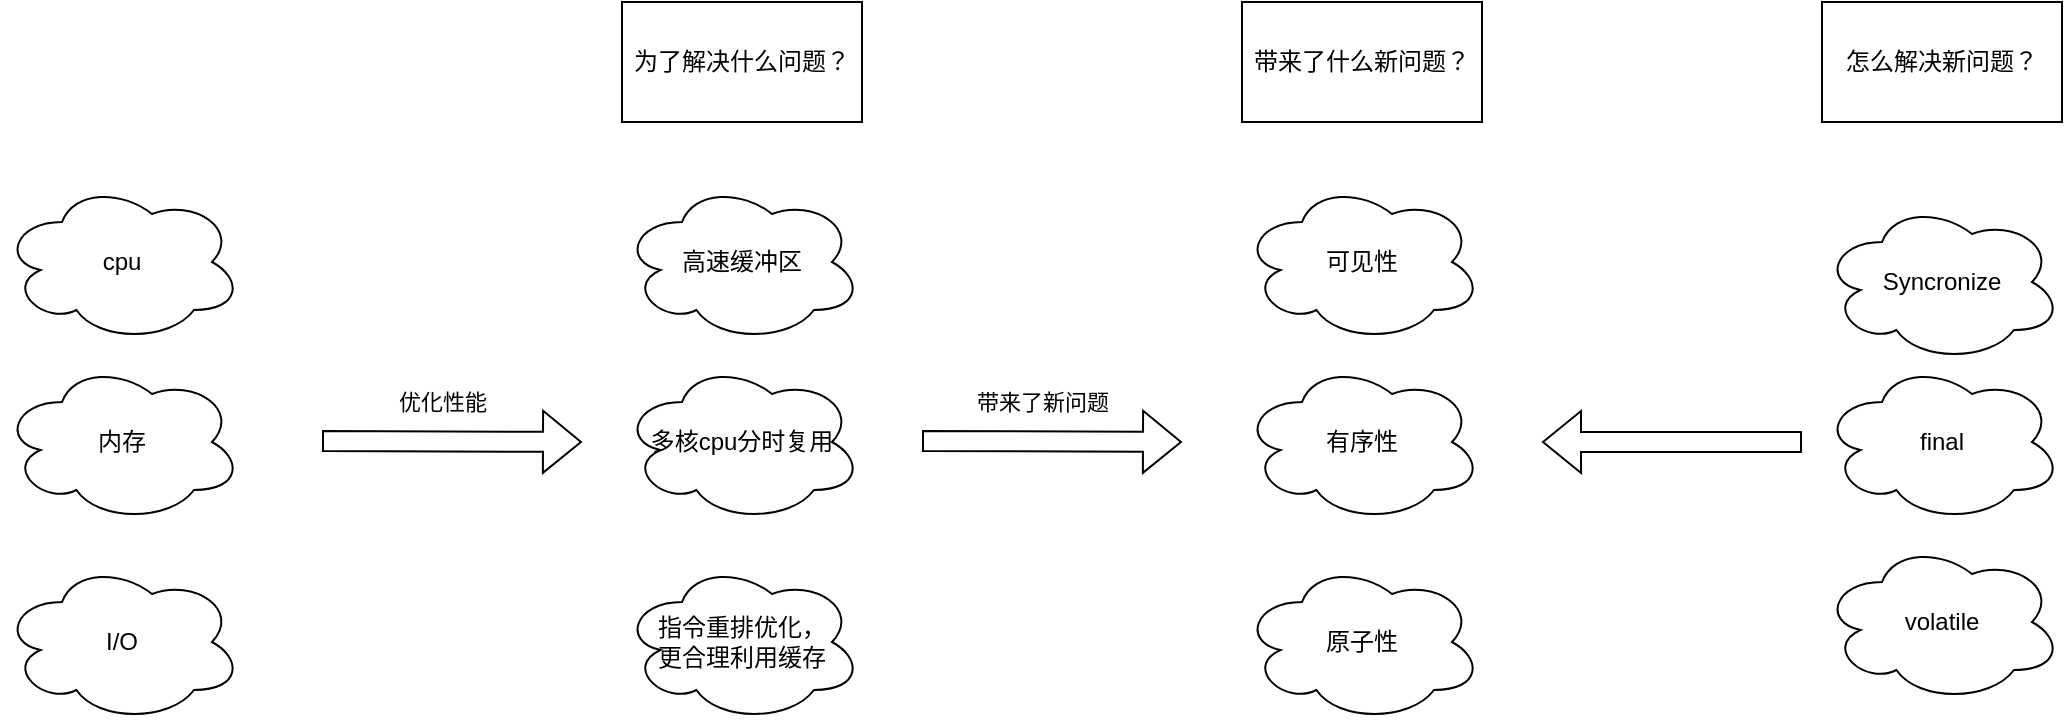 <mxfile version="21.3.5" type="github">
  <diagram name="第 1 页" id="Bf8L0c-rpXhxqzFS0h8W">
    <mxGraphModel dx="1004" dy="556" grid="1" gridSize="10" guides="1" tooltips="1" connect="1" arrows="1" fold="1" page="1" pageScale="1" pageWidth="827" pageHeight="1169" math="0" shadow="0">
      <root>
        <mxCell id="0" />
        <mxCell id="1" parent="0" />
        <mxCell id="fa5COO49tvB7Wv3_DQwo-1" value="为了解决什么问题？" style="rounded=0;whiteSpace=wrap;html=1;" vertex="1" parent="1">
          <mxGeometry x="590" y="100" width="120" height="60" as="geometry" />
        </mxCell>
        <mxCell id="fa5COO49tvB7Wv3_DQwo-2" value="cpu" style="ellipse;shape=cloud;whiteSpace=wrap;html=1;" vertex="1" parent="1">
          <mxGeometry x="280" y="190" width="120" height="80" as="geometry" />
        </mxCell>
        <mxCell id="fa5COO49tvB7Wv3_DQwo-3" value="内存" style="ellipse;shape=cloud;whiteSpace=wrap;html=1;" vertex="1" parent="1">
          <mxGeometry x="280" y="280" width="120" height="80" as="geometry" />
        </mxCell>
        <mxCell id="fa5COO49tvB7Wv3_DQwo-4" value="I/O" style="ellipse;shape=cloud;whiteSpace=wrap;html=1;" vertex="1" parent="1">
          <mxGeometry x="280" y="380" width="120" height="80" as="geometry" />
        </mxCell>
        <mxCell id="fa5COO49tvB7Wv3_DQwo-5" value="" style="shape=flexArrow;endArrow=classic;html=1;rounded=0;" edge="1" parent="1">
          <mxGeometry width="50" height="50" relative="1" as="geometry">
            <mxPoint x="440" y="319.5" as="sourcePoint" />
            <mxPoint x="570" y="320" as="targetPoint" />
          </mxGeometry>
        </mxCell>
        <mxCell id="fa5COO49tvB7Wv3_DQwo-6" value="优化性能" style="edgeLabel;html=1;align=center;verticalAlign=middle;resizable=0;points=[];" vertex="1" connectable="0" parent="fa5COO49tvB7Wv3_DQwo-5">
          <mxGeometry x="0.154" y="-5" relative="1" as="geometry">
            <mxPoint x="-15" y="-25" as="offset" />
          </mxGeometry>
        </mxCell>
        <mxCell id="fa5COO49tvB7Wv3_DQwo-7" value="高速缓冲区" style="ellipse;shape=cloud;whiteSpace=wrap;html=1;" vertex="1" parent="1">
          <mxGeometry x="590" y="190" width="120" height="80" as="geometry" />
        </mxCell>
        <mxCell id="fa5COO49tvB7Wv3_DQwo-8" value="多核cpu分时复用" style="ellipse;shape=cloud;whiteSpace=wrap;html=1;" vertex="1" parent="1">
          <mxGeometry x="590" y="280" width="120" height="80" as="geometry" />
        </mxCell>
        <mxCell id="fa5COO49tvB7Wv3_DQwo-9" value="指令重排优化，&lt;br&gt;更合理利用缓存" style="ellipse;shape=cloud;whiteSpace=wrap;html=1;" vertex="1" parent="1">
          <mxGeometry x="590" y="380" width="120" height="80" as="geometry" />
        </mxCell>
        <mxCell id="fa5COO49tvB7Wv3_DQwo-10" value="" style="shape=flexArrow;endArrow=classic;html=1;rounded=0;" edge="1" parent="1">
          <mxGeometry width="50" height="50" relative="1" as="geometry">
            <mxPoint x="740" y="319.5" as="sourcePoint" />
            <mxPoint x="870" y="320" as="targetPoint" />
          </mxGeometry>
        </mxCell>
        <mxCell id="fa5COO49tvB7Wv3_DQwo-11" value="带来了新问题" style="edgeLabel;html=1;align=center;verticalAlign=middle;resizable=0;points=[];" vertex="1" connectable="0" parent="fa5COO49tvB7Wv3_DQwo-10">
          <mxGeometry x="0.154" y="-5" relative="1" as="geometry">
            <mxPoint x="-15" y="-25" as="offset" />
          </mxGeometry>
        </mxCell>
        <mxCell id="fa5COO49tvB7Wv3_DQwo-13" value="可见性" style="ellipse;shape=cloud;whiteSpace=wrap;html=1;" vertex="1" parent="1">
          <mxGeometry x="900" y="190" width="120" height="80" as="geometry" />
        </mxCell>
        <mxCell id="fa5COO49tvB7Wv3_DQwo-14" value="有序性" style="ellipse;shape=cloud;whiteSpace=wrap;html=1;" vertex="1" parent="1">
          <mxGeometry x="900" y="280" width="120" height="80" as="geometry" />
        </mxCell>
        <mxCell id="fa5COO49tvB7Wv3_DQwo-15" value="原子性" style="ellipse;shape=cloud;whiteSpace=wrap;html=1;" vertex="1" parent="1">
          <mxGeometry x="900" y="380" width="120" height="80" as="geometry" />
        </mxCell>
        <mxCell id="fa5COO49tvB7Wv3_DQwo-19" value="带来了什么新问题？" style="rounded=0;whiteSpace=wrap;html=1;" vertex="1" parent="1">
          <mxGeometry x="900" y="100" width="120" height="60" as="geometry" />
        </mxCell>
        <mxCell id="fa5COO49tvB7Wv3_DQwo-20" value="怎么解决新问题？" style="rounded=0;whiteSpace=wrap;html=1;" vertex="1" parent="1">
          <mxGeometry x="1190" y="100" width="120" height="60" as="geometry" />
        </mxCell>
        <mxCell id="fa5COO49tvB7Wv3_DQwo-21" value="final" style="ellipse;shape=cloud;whiteSpace=wrap;html=1;" vertex="1" parent="1">
          <mxGeometry x="1190" y="280" width="120" height="80" as="geometry" />
        </mxCell>
        <mxCell id="fa5COO49tvB7Wv3_DQwo-22" value="" style="shape=flexArrow;endArrow=classic;html=1;rounded=0;" edge="1" parent="1">
          <mxGeometry width="50" height="50" relative="1" as="geometry">
            <mxPoint x="1180" y="320" as="sourcePoint" />
            <mxPoint x="1050" y="320" as="targetPoint" />
          </mxGeometry>
        </mxCell>
        <mxCell id="fa5COO49tvB7Wv3_DQwo-23" value="Syncronize" style="ellipse;shape=cloud;whiteSpace=wrap;html=1;" vertex="1" parent="1">
          <mxGeometry x="1190" y="200" width="120" height="80" as="geometry" />
        </mxCell>
        <mxCell id="fa5COO49tvB7Wv3_DQwo-24" value="volatile" style="ellipse;shape=cloud;whiteSpace=wrap;html=1;" vertex="1" parent="1">
          <mxGeometry x="1190" y="370" width="120" height="80" as="geometry" />
        </mxCell>
      </root>
    </mxGraphModel>
  </diagram>
</mxfile>

